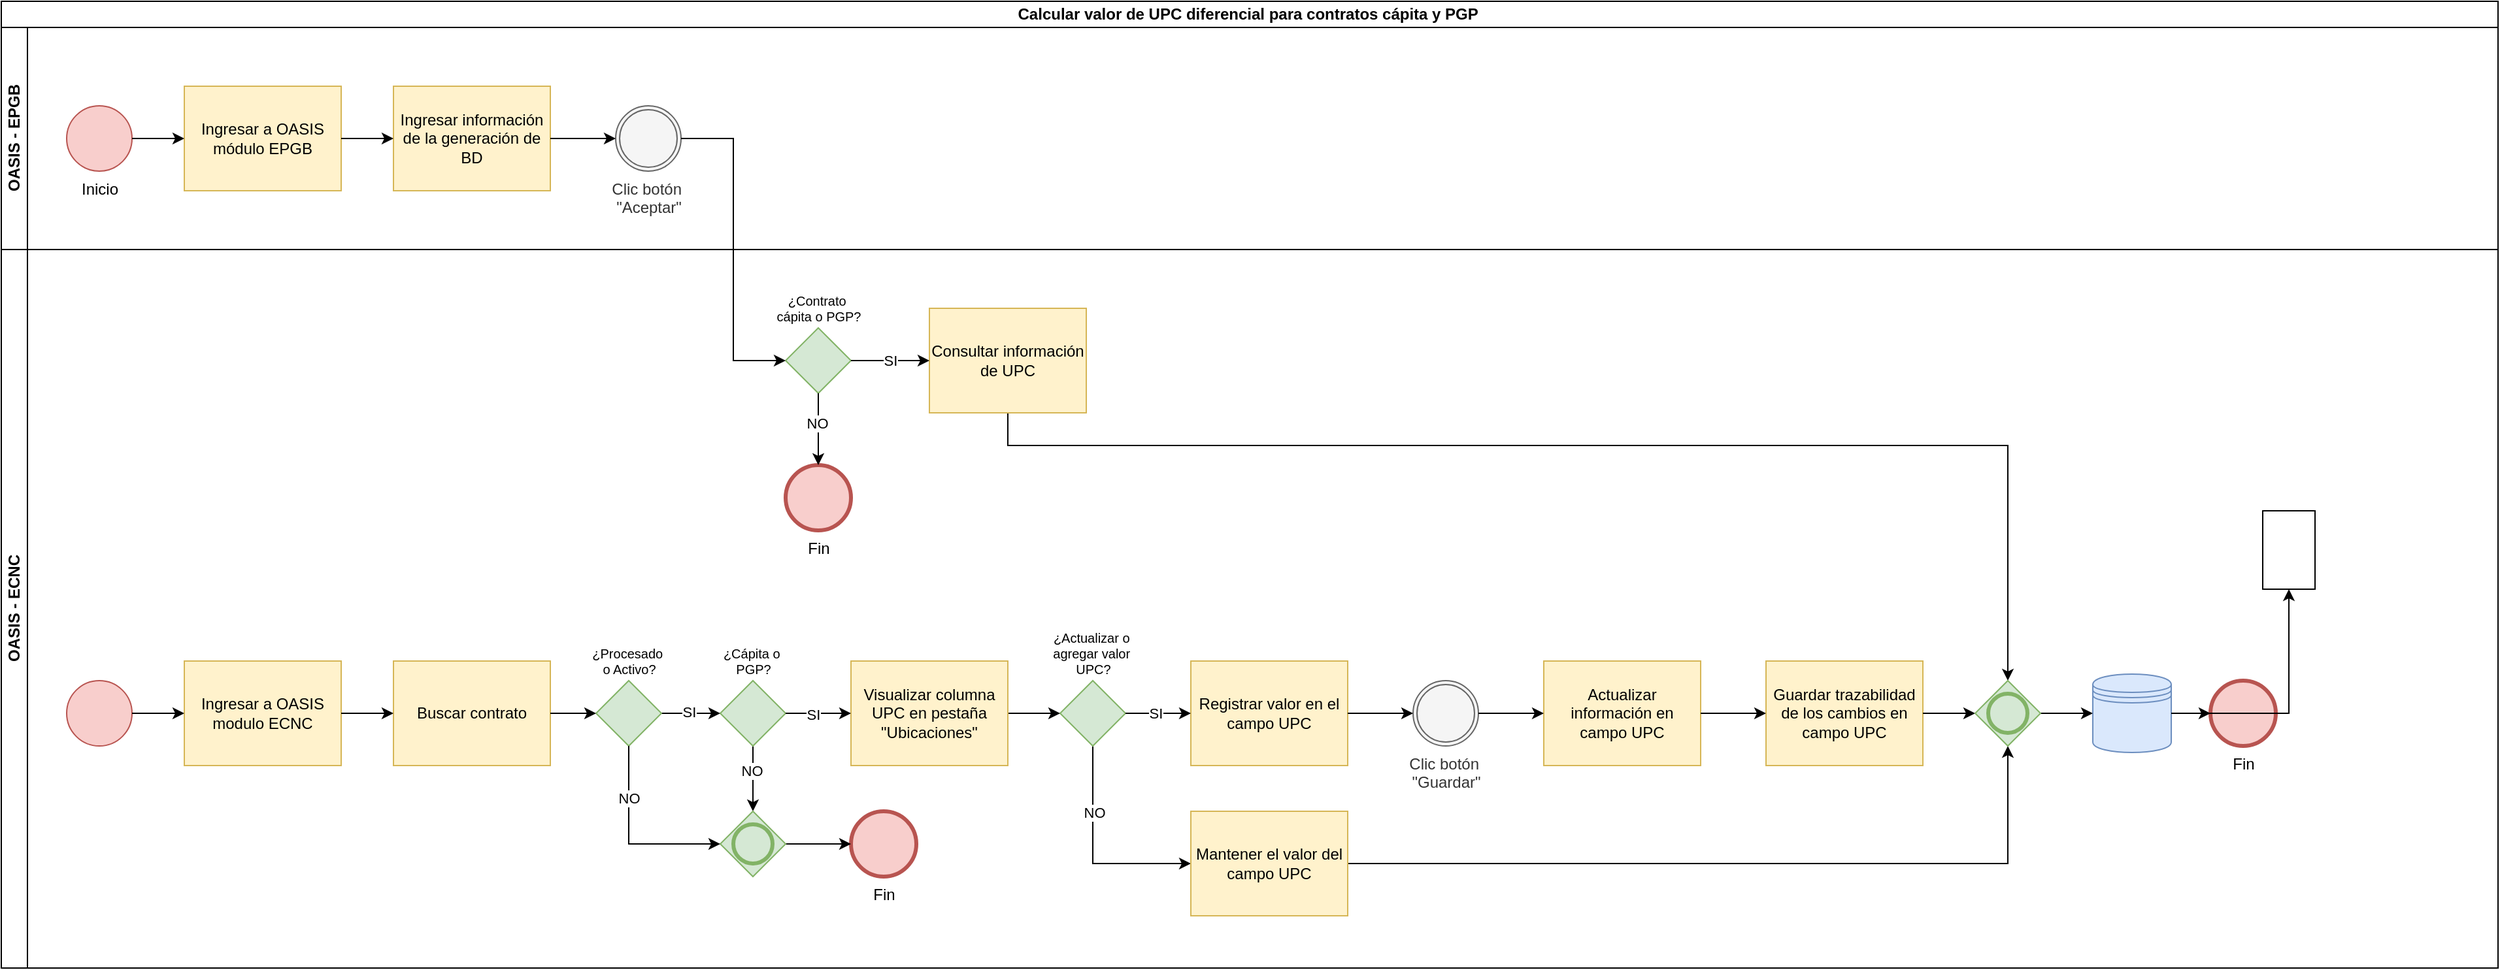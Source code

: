 <mxfile version="26.1.1">
  <diagram name="Página-1" id="z7Y-W6jfC3Ox6cZTRiAi">
    <mxGraphModel dx="1434" dy="746" grid="1" gridSize="10" guides="1" tooltips="1" connect="1" arrows="1" fold="1" page="1" pageScale="1" pageWidth="2910" pageHeight="1030" math="0" shadow="0">
      <root>
        <mxCell id="0" />
        <mxCell id="1" parent="0" />
        <mxCell id="s0VizQJeQqhxxSqVnCaU-1" value="Calcular valor de UPC diferencial para contratos cápita y PGP&amp;nbsp;" style="swimlane;childLayout=stackLayout;resizeParent=1;resizeParentMax=0;horizontal=1;startSize=20;horizontalStack=0;html=1;" vertex="1" parent="1">
          <mxGeometry x="40" y="40" width="1910" height="740" as="geometry" />
        </mxCell>
        <mxCell id="s0VizQJeQqhxxSqVnCaU-2" value="OASIS - EPGB" style="swimlane;startSize=20;horizontal=0;html=1;" vertex="1" parent="s0VizQJeQqhxxSqVnCaU-1">
          <mxGeometry y="20" width="1910" height="170" as="geometry" />
        </mxCell>
        <mxCell id="s0VizQJeQqhxxSqVnCaU-5" value="Inicio" style="points=[[0.145,0.145,0],[0.5,0,0],[0.855,0.145,0],[1,0.5,0],[0.855,0.855,0],[0.5,1,0],[0.145,0.855,0],[0,0.5,0]];shape=mxgraph.bpmn.event;html=1;verticalLabelPosition=bottom;labelBackgroundColor=#ffffff;verticalAlign=top;align=center;perimeter=ellipsePerimeter;outlineConnect=0;aspect=fixed;outline=standard;symbol=general;fillColor=#f8cecc;strokeColor=#b85450;" vertex="1" parent="s0VizQJeQqhxxSqVnCaU-2">
          <mxGeometry x="50" y="60" width="50" height="50" as="geometry" />
        </mxCell>
        <mxCell id="s0VizQJeQqhxxSqVnCaU-7" value="Ingresar a OASIS módulo EPGB" style="points=[[0.25,0,0],[0.5,0,0],[0.75,0,0],[1,0.25,0],[1,0.5,0],[1,0.75,0],[0.75,1,0],[0.5,1,0],[0.25,1,0],[0,0.75,0],[0,0.5,0],[0,0.25,0]];shape=mxgraph.bpmn.task2;whiteSpace=wrap;rectStyle=rounded;size=10;html=1;container=1;expand=0;collapsible=0;taskMarker=user;fillColor=#fff2cc;strokeColor=#d6b656;" vertex="1" parent="s0VizQJeQqhxxSqVnCaU-2">
          <mxGeometry x="140" y="45" width="120" height="80" as="geometry" />
        </mxCell>
        <mxCell id="s0VizQJeQqhxxSqVnCaU-6" style="edgeStyle=orthogonalEdgeStyle;rounded=0;orthogonalLoop=1;jettySize=auto;html=1;" edge="1" parent="s0VizQJeQqhxxSqVnCaU-2" source="s0VizQJeQqhxxSqVnCaU-5" target="s0VizQJeQqhxxSqVnCaU-7">
          <mxGeometry relative="1" as="geometry">
            <mxPoint x="140" y="85" as="targetPoint" />
          </mxGeometry>
        </mxCell>
        <mxCell id="s0VizQJeQqhxxSqVnCaU-9" value="Ingresar información de la generación de BD" style="points=[[0.25,0,0],[0.5,0,0],[0.75,0,0],[1,0.25,0],[1,0.5,0],[1,0.75,0],[0.75,1,0],[0.5,1,0],[0.25,1,0],[0,0.75,0],[0,0.5,0],[0,0.25,0]];shape=mxgraph.bpmn.task2;whiteSpace=wrap;rectStyle=rounded;size=10;html=1;container=1;expand=0;collapsible=0;taskMarker=user;fillColor=#fff2cc;strokeColor=#d6b656;" vertex="1" parent="s0VizQJeQqhxxSqVnCaU-2">
          <mxGeometry x="300" y="45" width="120" height="80" as="geometry" />
        </mxCell>
        <mxCell id="s0VizQJeQqhxxSqVnCaU-8" style="edgeStyle=orthogonalEdgeStyle;rounded=0;orthogonalLoop=1;jettySize=auto;html=1;" edge="1" parent="s0VizQJeQqhxxSqVnCaU-2" source="s0VizQJeQqhxxSqVnCaU-7" target="s0VizQJeQqhxxSqVnCaU-9">
          <mxGeometry relative="1" as="geometry">
            <mxPoint x="310" y="85" as="targetPoint" />
          </mxGeometry>
        </mxCell>
        <mxCell id="s0VizQJeQqhxxSqVnCaU-11" value="Clic botón&amp;nbsp;&lt;div&gt;&quot;Aceptar&quot;&lt;/div&gt;" style="points=[[0.145,0.145,0],[0.5,0,0],[0.855,0.145,0],[1,0.5,0],[0.855,0.855,0],[0.5,1,0],[0.145,0.855,0],[0,0.5,0]];shape=mxgraph.bpmn.event;html=1;verticalLabelPosition=bottom;labelBackgroundColor=#ffffff;verticalAlign=top;align=center;perimeter=ellipsePerimeter;outlineConnect=0;aspect=fixed;outline=throwing;symbol=general;fillColor=#f5f5f5;fontColor=#333333;strokeColor=#666666;" vertex="1" parent="s0VizQJeQqhxxSqVnCaU-2">
          <mxGeometry x="470" y="60" width="50" height="50" as="geometry" />
        </mxCell>
        <mxCell id="s0VizQJeQqhxxSqVnCaU-10" style="edgeStyle=orthogonalEdgeStyle;rounded=0;orthogonalLoop=1;jettySize=auto;html=1;" edge="1" parent="s0VizQJeQqhxxSqVnCaU-2" source="s0VizQJeQqhxxSqVnCaU-9" target="s0VizQJeQqhxxSqVnCaU-11">
          <mxGeometry relative="1" as="geometry">
            <mxPoint x="470" y="85" as="targetPoint" />
          </mxGeometry>
        </mxCell>
        <mxCell id="s0VizQJeQqhxxSqVnCaU-3" value="OASIS - ECNC" style="swimlane;startSize=20;horizontal=0;html=1;" vertex="1" parent="s0VizQJeQqhxxSqVnCaU-1">
          <mxGeometry y="190" width="1910" height="550" as="geometry" />
        </mxCell>
        <mxCell id="s0VizQJeQqhxxSqVnCaU-13" value="¿Contrato&amp;nbsp;&lt;div&gt;cápita o PGP?&lt;/div&gt;" style="points=[[0.25,0.25,0],[0.5,0,0],[0.75,0.25,0],[1,0.5,0],[0.75,0.75,0],[0.5,1,0],[0.25,0.75,0],[0,0.5,0]];shape=mxgraph.bpmn.gateway2;html=1;verticalLabelPosition=top;labelBackgroundColor=#ffffff;verticalAlign=bottom;align=center;perimeter=rhombusPerimeter;outlineConnect=0;outline=none;symbol=none;fillColor=#d5e8d4;strokeColor=#82b366;fontSize=10;labelPosition=center;" vertex="1" parent="s0VizQJeQqhxxSqVnCaU-3">
          <mxGeometry x="600" y="60" width="50" height="50" as="geometry" />
        </mxCell>
        <mxCell id="s0VizQJeQqhxxSqVnCaU-72" style="edgeStyle=orthogonalEdgeStyle;rounded=0;orthogonalLoop=1;jettySize=auto;html=1;" edge="1" parent="s0VizQJeQqhxxSqVnCaU-3" source="s0VizQJeQqhxxSqVnCaU-21" target="s0VizQJeQqhxxSqVnCaU-65">
          <mxGeometry relative="1" as="geometry">
            <Array as="points">
              <mxPoint x="770" y="150" />
              <mxPoint x="1535" y="150" />
            </Array>
          </mxGeometry>
        </mxCell>
        <mxCell id="s0VizQJeQqhxxSqVnCaU-21" value="Consultar información de UPC" style="points=[[0.25,0,0],[0.5,0,0],[0.75,0,0],[1,0.25,0],[1,0.5,0],[1,0.75,0],[0.75,1,0],[0.5,1,0],[0.25,1,0],[0,0.75,0],[0,0.5,0],[0,0.25,0]];shape=mxgraph.bpmn.task2;whiteSpace=wrap;rectStyle=rounded;size=10;html=1;container=1;expand=0;collapsible=0;taskMarker=script;fillColor=#fff2cc;strokeColor=#d6b656;" vertex="1" parent="s0VizQJeQqhxxSqVnCaU-3">
          <mxGeometry x="710" y="45" width="120" height="80" as="geometry" />
        </mxCell>
        <mxCell id="s0VizQJeQqhxxSqVnCaU-18" value="SI" style="edgeStyle=orthogonalEdgeStyle;rounded=0;orthogonalLoop=1;jettySize=auto;html=1;" edge="1" parent="s0VizQJeQqhxxSqVnCaU-3" source="s0VizQJeQqhxxSqVnCaU-13" target="s0VizQJeQqhxxSqVnCaU-21">
          <mxGeometry relative="1" as="geometry">
            <mxPoint x="710" y="85" as="targetPoint" />
          </mxGeometry>
        </mxCell>
        <mxCell id="s0VizQJeQqhxxSqVnCaU-22" value="" style="points=[[0.145,0.145,0],[0.5,0,0],[0.855,0.145,0],[1,0.5,0],[0.855,0.855,0],[0.5,1,0],[0.145,0.855,0],[0,0.5,0]];shape=mxgraph.bpmn.event;html=1;verticalLabelPosition=bottom;labelBackgroundColor=#ffffff;verticalAlign=top;align=center;perimeter=ellipsePerimeter;outlineConnect=0;aspect=fixed;outline=standard;symbol=general;fillColor=#f8cecc;strokeColor=#b85450;" vertex="1" parent="s0VizQJeQqhxxSqVnCaU-3">
          <mxGeometry x="50" y="330" width="50" height="50" as="geometry" />
        </mxCell>
        <mxCell id="s0VizQJeQqhxxSqVnCaU-24" value="Ingresar a OASIS modulo ECNC" style="points=[[0.25,0,0],[0.5,0,0],[0.75,0,0],[1,0.25,0],[1,0.5,0],[1,0.75,0],[0.75,1,0],[0.5,1,0],[0.25,1,0],[0,0.75,0],[0,0.5,0],[0,0.25,0]];shape=mxgraph.bpmn.task2;whiteSpace=wrap;rectStyle=rounded;size=10;html=1;container=1;expand=0;collapsible=0;taskMarker=user;fillColor=#fff2cc;strokeColor=#d6b656;" vertex="1" parent="s0VizQJeQqhxxSqVnCaU-3">
          <mxGeometry x="140" y="315" width="120" height="80" as="geometry" />
        </mxCell>
        <mxCell id="s0VizQJeQqhxxSqVnCaU-23" style="edgeStyle=orthogonalEdgeStyle;rounded=0;orthogonalLoop=1;jettySize=auto;html=1;" edge="1" parent="s0VizQJeQqhxxSqVnCaU-3" source="s0VizQJeQqhxxSqVnCaU-22" target="s0VizQJeQqhxxSqVnCaU-24">
          <mxGeometry relative="1" as="geometry">
            <mxPoint x="140" y="355" as="targetPoint" />
          </mxGeometry>
        </mxCell>
        <mxCell id="s0VizQJeQqhxxSqVnCaU-28" value="Buscar contrato" style="points=[[0.25,0,0],[0.5,0,0],[0.75,0,0],[1,0.25,0],[1,0.5,0],[1,0.75,0],[0.75,1,0],[0.5,1,0],[0.25,1,0],[0,0.75,0],[0,0.5,0],[0,0.25,0]];shape=mxgraph.bpmn.task2;whiteSpace=wrap;rectStyle=rounded;size=10;html=1;container=1;expand=0;collapsible=0;taskMarker=user;fillColor=#fff2cc;strokeColor=#d6b656;" vertex="1" parent="s0VizQJeQqhxxSqVnCaU-3">
          <mxGeometry x="300" y="315" width="120" height="80" as="geometry" />
        </mxCell>
        <mxCell id="s0VizQJeQqhxxSqVnCaU-27" style="edgeStyle=orthogonalEdgeStyle;rounded=0;orthogonalLoop=1;jettySize=auto;html=1;" edge="1" parent="s0VizQJeQqhxxSqVnCaU-3" source="s0VizQJeQqhxxSqVnCaU-24" target="s0VizQJeQqhxxSqVnCaU-28">
          <mxGeometry relative="1" as="geometry">
            <mxPoint x="300" y="355" as="targetPoint" />
          </mxGeometry>
        </mxCell>
        <mxCell id="s0VizQJeQqhxxSqVnCaU-52" style="edgeStyle=orthogonalEdgeStyle;rounded=0;orthogonalLoop=1;jettySize=auto;html=1;entryX=0;entryY=0.5;entryDx=0;entryDy=0;entryPerimeter=0;" edge="1" parent="s0VizQJeQqhxxSqVnCaU-3" source="s0VizQJeQqhxxSqVnCaU-32" target="s0VizQJeQqhxxSqVnCaU-53">
          <mxGeometry relative="1" as="geometry">
            <mxPoint x="835" y="460" as="targetPoint" />
            <Array as="points">
              <mxPoint x="835" y="470" />
            </Array>
          </mxGeometry>
        </mxCell>
        <mxCell id="s0VizQJeQqhxxSqVnCaU-54" value="NO" style="edgeLabel;html=1;align=center;verticalAlign=middle;resizable=0;points=[];" vertex="1" connectable="0" parent="s0VizQJeQqhxxSqVnCaU-52">
          <mxGeometry x="-0.382" y="1" relative="1" as="geometry">
            <mxPoint as="offset" />
          </mxGeometry>
        </mxCell>
        <mxCell id="s0VizQJeQqhxxSqVnCaU-32" value="¿Actualizar o&amp;nbsp;&lt;div&gt;agregar valor&amp;nbsp;&lt;/div&gt;&lt;div&gt;UPC?&lt;/div&gt;" style="points=[[0.25,0.25,0],[0.5,0,0],[0.75,0.25,0],[1,0.5,0],[0.75,0.75,0],[0.5,1,0],[0.25,0.75,0],[0,0.5,0]];shape=mxgraph.bpmn.gateway2;html=1;verticalLabelPosition=top;labelBackgroundColor=#ffffff;verticalAlign=bottom;align=center;perimeter=rhombusPerimeter;outlineConnect=0;outline=none;symbol=none;fillColor=#d5e8d4;strokeColor=#82b366;labelPosition=center;fontSize=10;" vertex="1" parent="s0VizQJeQqhxxSqVnCaU-3">
          <mxGeometry x="810" y="330" width="50" height="50" as="geometry" />
        </mxCell>
        <mxCell id="s0VizQJeQqhxxSqVnCaU-49" style="edgeStyle=orthogonalEdgeStyle;rounded=0;orthogonalLoop=1;jettySize=auto;html=1;" edge="1" parent="s0VizQJeQqhxxSqVnCaU-3" source="s0VizQJeQqhxxSqVnCaU-33" target="s0VizQJeQqhxxSqVnCaU-46">
          <mxGeometry relative="1" as="geometry" />
        </mxCell>
        <mxCell id="s0VizQJeQqhxxSqVnCaU-50" value="NO" style="edgeLabel;html=1;align=center;verticalAlign=middle;resizable=0;points=[];" vertex="1" connectable="0" parent="s0VizQJeQqhxxSqVnCaU-49">
          <mxGeometry x="-0.24" y="-1" relative="1" as="geometry">
            <mxPoint as="offset" />
          </mxGeometry>
        </mxCell>
        <mxCell id="s0VizQJeQqhxxSqVnCaU-33" value="¿Cápita o&amp;nbsp;&lt;div&gt;PGP?&lt;/div&gt;" style="points=[[0.25,0.25,0],[0.5,0,0],[0.75,0.25,0],[1,0.5,0],[0.75,0.75,0],[0.5,1,0],[0.25,0.75,0],[0,0.5,0]];shape=mxgraph.bpmn.gateway2;html=1;verticalLabelPosition=top;labelBackgroundColor=#ffffff;verticalAlign=bottom;align=center;perimeter=rhombusPerimeter;outlineConnect=0;outline=none;symbol=none;fillColor=#d5e8d4;strokeColor=#82b366;fontSize=10;labelPosition=center;" vertex="1" parent="s0VizQJeQqhxxSqVnCaU-3">
          <mxGeometry x="550" y="330" width="50" height="50" as="geometry" />
        </mxCell>
        <mxCell id="s0VizQJeQqhxxSqVnCaU-39" style="edgeStyle=orthogonalEdgeStyle;rounded=0;orthogonalLoop=1;jettySize=auto;html=1;" edge="1" parent="s0VizQJeQqhxxSqVnCaU-3" source="s0VizQJeQqhxxSqVnCaU-37" target="s0VizQJeQqhxxSqVnCaU-32">
          <mxGeometry relative="1" as="geometry" />
        </mxCell>
        <mxCell id="s0VizQJeQqhxxSqVnCaU-37" value="Visualizar columna UPC en pestaña &quot;Ubicaciones&quot;" style="points=[[0.25,0,0],[0.5,0,0],[0.75,0,0],[1,0.25,0],[1,0.5,0],[1,0.75,0],[0.75,1,0],[0.5,1,0],[0.25,1,0],[0,0.75,0],[0,0.5,0],[0,0.25,0]];shape=mxgraph.bpmn.task2;whiteSpace=wrap;rectStyle=rounded;size=10;html=1;container=1;expand=0;collapsible=0;taskMarker=script;fillColor=#fff2cc;strokeColor=#d6b656;" vertex="1" parent="s0VizQJeQqhxxSqVnCaU-3">
          <mxGeometry x="650" y="315" width="120" height="80" as="geometry" />
        </mxCell>
        <mxCell id="s0VizQJeQqhxxSqVnCaU-36" style="edgeStyle=orthogonalEdgeStyle;rounded=0;orthogonalLoop=1;jettySize=auto;html=1;" edge="1" parent="s0VizQJeQqhxxSqVnCaU-3" source="s0VizQJeQqhxxSqVnCaU-33" target="s0VizQJeQqhxxSqVnCaU-37">
          <mxGeometry relative="1" as="geometry">
            <mxPoint x="650" y="355" as="targetPoint" />
          </mxGeometry>
        </mxCell>
        <mxCell id="s0VizQJeQqhxxSqVnCaU-38" value="SI" style="edgeLabel;html=1;align=center;verticalAlign=middle;resizable=0;points=[];" vertex="1" connectable="0" parent="s0VizQJeQqhxxSqVnCaU-36">
          <mxGeometry x="-0.16" y="-1" relative="1" as="geometry">
            <mxPoint as="offset" />
          </mxGeometry>
        </mxCell>
        <mxCell id="s0VizQJeQqhxxSqVnCaU-41" value="Registrar valor en el campo UPC" style="points=[[0.25,0,0],[0.5,0,0],[0.75,0,0],[1,0.25,0],[1,0.5,0],[1,0.75,0],[0.75,1,0],[0.5,1,0],[0.25,1,0],[0,0.75,0],[0,0.5,0],[0,0.25,0]];shape=mxgraph.bpmn.task2;whiteSpace=wrap;rectStyle=rounded;size=10;html=1;container=1;expand=0;collapsible=0;taskMarker=user;fillColor=#fff2cc;strokeColor=#d6b656;" vertex="1" parent="s0VizQJeQqhxxSqVnCaU-3">
          <mxGeometry x="910" y="315" width="120" height="80" as="geometry" />
        </mxCell>
        <mxCell id="s0VizQJeQqhxxSqVnCaU-40" style="edgeStyle=orthogonalEdgeStyle;rounded=0;orthogonalLoop=1;jettySize=auto;html=1;" edge="1" parent="s0VizQJeQqhxxSqVnCaU-3" source="s0VizQJeQqhxxSqVnCaU-32" target="s0VizQJeQqhxxSqVnCaU-41">
          <mxGeometry relative="1" as="geometry">
            <mxPoint x="910" y="355" as="targetPoint" />
          </mxGeometry>
        </mxCell>
        <mxCell id="s0VizQJeQqhxxSqVnCaU-42" value="SI" style="edgeLabel;html=1;align=center;verticalAlign=middle;resizable=0;points=[];" vertex="1" connectable="0" parent="s0VizQJeQqhxxSqVnCaU-40">
          <mxGeometry x="-0.1" relative="1" as="geometry">
            <mxPoint as="offset" />
          </mxGeometry>
        </mxCell>
        <mxCell id="s0VizQJeQqhxxSqVnCaU-44" value="Fin" style="points=[[0.145,0.145,0],[0.5,0,0],[0.855,0.145,0],[1,0.5,0],[0.855,0.855,0],[0.5,1,0],[0.145,0.855,0],[0,0.5,0]];shape=mxgraph.bpmn.event;html=1;verticalLabelPosition=bottom;labelBackgroundColor=#ffffff;verticalAlign=top;align=center;perimeter=ellipsePerimeter;outlineConnect=0;aspect=fixed;outline=end;symbol=terminate2;fillColor=#f8cecc;strokeColor=#b85450;" vertex="1" parent="s0VizQJeQqhxxSqVnCaU-3">
          <mxGeometry x="650" y="430" width="50" height="50" as="geometry" />
        </mxCell>
        <mxCell id="s0VizQJeQqhxxSqVnCaU-51" style="edgeStyle=orthogonalEdgeStyle;rounded=0;orthogonalLoop=1;jettySize=auto;html=1;" edge="1" parent="s0VizQJeQqhxxSqVnCaU-3" source="s0VizQJeQqhxxSqVnCaU-46" target="s0VizQJeQqhxxSqVnCaU-44">
          <mxGeometry relative="1" as="geometry" />
        </mxCell>
        <mxCell id="s0VizQJeQqhxxSqVnCaU-46" value="" style="points=[[0.25,0.25,0],[0.5,0,0],[0.75,0.25,0],[1,0.5,0],[0.75,0.75,0],[0.5,1,0],[0.25,0.75,0],[0,0.5,0]];shape=mxgraph.bpmn.gateway2;html=1;verticalLabelPosition=bottom;labelBackgroundColor=#ffffff;verticalAlign=top;align=center;perimeter=rhombusPerimeter;outlineConnect=0;outline=end;symbol=general;fillColor=#d5e8d4;strokeColor=#82b366;" vertex="1" parent="s0VizQJeQqhxxSqVnCaU-3">
          <mxGeometry x="550" y="430" width="50" height="50" as="geometry" />
        </mxCell>
        <mxCell id="s0VizQJeQqhxxSqVnCaU-67" style="edgeStyle=orthogonalEdgeStyle;rounded=0;orthogonalLoop=1;jettySize=auto;html=1;" edge="1" parent="s0VizQJeQqhxxSqVnCaU-3" source="s0VizQJeQqhxxSqVnCaU-53" target="s0VizQJeQqhxxSqVnCaU-65">
          <mxGeometry relative="1" as="geometry" />
        </mxCell>
        <mxCell id="s0VizQJeQqhxxSqVnCaU-53" value="Mantener el valor del campo UPC" style="points=[[0.25,0,0],[0.5,0,0],[0.75,0,0],[1,0.25,0],[1,0.5,0],[1,0.75,0],[0.75,1,0],[0.5,1,0],[0.25,1,0],[0,0.75,0],[0,0.5,0],[0,0.25,0]];shape=mxgraph.bpmn.task2;whiteSpace=wrap;rectStyle=rounded;size=10;html=1;container=1;expand=0;collapsible=0;taskMarker=script;fillColor=#fff2cc;strokeColor=#d6b656;" vertex="1" parent="s0VizQJeQqhxxSqVnCaU-3">
          <mxGeometry x="910" y="430" width="120" height="80" as="geometry" />
        </mxCell>
        <mxCell id="s0VizQJeQqhxxSqVnCaU-56" value="Clic botón&amp;nbsp;&lt;div&gt;&quot;Guardar&quot;&lt;/div&gt;" style="points=[[0.145,0.145,0],[0.5,0,0],[0.855,0.145,0],[1,0.5,0],[0.855,0.855,0],[0.5,1,0],[0.145,0.855,0],[0,0.5,0]];shape=mxgraph.bpmn.event;html=1;verticalLabelPosition=bottom;labelBackgroundColor=#ffffff;verticalAlign=top;align=center;perimeter=ellipsePerimeter;outlineConnect=0;aspect=fixed;outline=throwing;symbol=general;fillColor=#f5f5f5;fontColor=#333333;strokeColor=#666666;" vertex="1" parent="s0VizQJeQqhxxSqVnCaU-3">
          <mxGeometry x="1080" y="330" width="50" height="50" as="geometry" />
        </mxCell>
        <mxCell id="s0VizQJeQqhxxSqVnCaU-55" style="edgeStyle=orthogonalEdgeStyle;rounded=0;orthogonalLoop=1;jettySize=auto;html=1;" edge="1" parent="s0VizQJeQqhxxSqVnCaU-3" source="s0VizQJeQqhxxSqVnCaU-41" target="s0VizQJeQqhxxSqVnCaU-56">
          <mxGeometry relative="1" as="geometry">
            <mxPoint x="1090" y="355" as="targetPoint" />
          </mxGeometry>
        </mxCell>
        <mxCell id="s0VizQJeQqhxxSqVnCaU-58" value="Actualizar información en campo UPC" style="points=[[0.25,0,0],[0.5,0,0],[0.75,0,0],[1,0.25,0],[1,0.5,0],[1,0.75,0],[0.75,1,0],[0.5,1,0],[0.25,1,0],[0,0.75,0],[0,0.5,0],[0,0.25,0]];shape=mxgraph.bpmn.task2;whiteSpace=wrap;rectStyle=rounded;size=10;html=1;container=1;expand=0;collapsible=0;taskMarker=script;fillColor=#fff2cc;strokeColor=#d6b656;" vertex="1" parent="s0VizQJeQqhxxSqVnCaU-3">
          <mxGeometry x="1180" y="315" width="120" height="80" as="geometry" />
        </mxCell>
        <mxCell id="s0VizQJeQqhxxSqVnCaU-57" style="edgeStyle=orthogonalEdgeStyle;rounded=0;orthogonalLoop=1;jettySize=auto;html=1;" edge="1" parent="s0VizQJeQqhxxSqVnCaU-3" source="s0VizQJeQqhxxSqVnCaU-56" target="s0VizQJeQqhxxSqVnCaU-58">
          <mxGeometry relative="1" as="geometry">
            <mxPoint x="1180" y="355" as="targetPoint" />
          </mxGeometry>
        </mxCell>
        <mxCell id="s0VizQJeQqhxxSqVnCaU-60" value="Guardar trazabilidad de los cambios en campo UPC" style="points=[[0.25,0,0],[0.5,0,0],[0.75,0,0],[1,0.25,0],[1,0.5,0],[1,0.75,0],[0.75,1,0],[0.5,1,0],[0.25,1,0],[0,0.75,0],[0,0.5,0],[0,0.25,0]];shape=mxgraph.bpmn.task2;whiteSpace=wrap;rectStyle=rounded;size=10;html=1;container=1;expand=0;collapsible=0;taskMarker=script;fillColor=#fff2cc;strokeColor=#d6b656;" vertex="1" parent="s0VizQJeQqhxxSqVnCaU-3">
          <mxGeometry x="1350" y="315" width="120" height="80" as="geometry" />
        </mxCell>
        <mxCell id="s0VizQJeQqhxxSqVnCaU-59" style="edgeStyle=orthogonalEdgeStyle;rounded=0;orthogonalLoop=1;jettySize=auto;html=1;" edge="1" parent="s0VizQJeQqhxxSqVnCaU-3" source="s0VizQJeQqhxxSqVnCaU-58" target="s0VizQJeQqhxxSqVnCaU-60">
          <mxGeometry relative="1" as="geometry">
            <mxPoint x="1360" y="355" as="targetPoint" />
          </mxGeometry>
        </mxCell>
        <mxCell id="s0VizQJeQqhxxSqVnCaU-62" value="" style="shape=datastore;whiteSpace=wrap;html=1;fillColor=#dae8fc;strokeColor=#6c8ebf;" vertex="1" parent="s0VizQJeQqhxxSqVnCaU-3">
          <mxGeometry x="1600" y="325" width="60" height="60" as="geometry" />
        </mxCell>
        <mxCell id="s0VizQJeQqhxxSqVnCaU-61" style="edgeStyle=orthogonalEdgeStyle;rounded=0;orthogonalLoop=1;jettySize=auto;html=1;" edge="1" parent="s0VizQJeQqhxxSqVnCaU-3" source="s0VizQJeQqhxxSqVnCaU-60" target="s0VizQJeQqhxxSqVnCaU-65">
          <mxGeometry relative="1" as="geometry">
            <mxPoint x="1520" y="355" as="targetPoint" />
          </mxGeometry>
        </mxCell>
        <mxCell id="s0VizQJeQqhxxSqVnCaU-64" value="Fin" style="points=[[0.145,0.145,0],[0.5,0,0],[0.855,0.145,0],[1,0.5,0],[0.855,0.855,0],[0.5,1,0],[0.145,0.855,0],[0,0.5,0]];shape=mxgraph.bpmn.event;html=1;verticalLabelPosition=bottom;labelBackgroundColor=#ffffff;verticalAlign=top;align=center;perimeter=ellipsePerimeter;outlineConnect=0;aspect=fixed;outline=end;symbol=terminate2;fillColor=#f8cecc;strokeColor=#b85450;" vertex="1" parent="s0VizQJeQqhxxSqVnCaU-3">
          <mxGeometry x="1690" y="330" width="50" height="50" as="geometry" />
        </mxCell>
        <mxCell id="s0VizQJeQqhxxSqVnCaU-63" style="edgeStyle=orthogonalEdgeStyle;rounded=0;orthogonalLoop=1;jettySize=auto;html=1;" edge="1" parent="s0VizQJeQqhxxSqVnCaU-3" source="s0VizQJeQqhxxSqVnCaU-62" target="s0VizQJeQqhxxSqVnCaU-64">
          <mxGeometry relative="1" as="geometry">
            <mxPoint x="1620" y="355" as="targetPoint" />
          </mxGeometry>
        </mxCell>
        <mxCell id="s0VizQJeQqhxxSqVnCaU-66" style="edgeStyle=orthogonalEdgeStyle;rounded=0;orthogonalLoop=1;jettySize=auto;html=1;entryX=0;entryY=0.5;entryDx=0;entryDy=0;" edge="1" parent="s0VizQJeQqhxxSqVnCaU-3" source="s0VizQJeQqhxxSqVnCaU-65" target="s0VizQJeQqhxxSqVnCaU-62">
          <mxGeometry relative="1" as="geometry" />
        </mxCell>
        <mxCell id="s0VizQJeQqhxxSqVnCaU-65" value="" style="points=[[0.25,0.25,0],[0.5,0,0],[0.75,0.25,0],[1,0.5,0],[0.75,0.75,0],[0.5,1,0],[0.25,0.75,0],[0,0.5,0]];shape=mxgraph.bpmn.gateway2;html=1;verticalLabelPosition=bottom;labelBackgroundColor=#ffffff;verticalAlign=top;align=center;perimeter=rhombusPerimeter;outlineConnect=0;outline=end;symbol=general;fillColor=#d5e8d4;strokeColor=#82b366;" vertex="1" parent="s0VizQJeQqhxxSqVnCaU-3">
          <mxGeometry x="1510" y="330" width="50" height="50" as="geometry" />
        </mxCell>
        <mxCell id="s0VizQJeQqhxxSqVnCaU-71" value="" style="shape=mxgraph.bpmn.data2;labelPosition=center;verticalLabelPosition=bottom;align=center;verticalAlign=top;size=15;html=1;bpmnTransferType=output;" vertex="1" parent="s0VizQJeQqhxxSqVnCaU-3">
          <mxGeometry x="1730" y="200" width="40" height="60" as="geometry" />
        </mxCell>
        <mxCell id="s0VizQJeQqhxxSqVnCaU-70" style="edgeStyle=orthogonalEdgeStyle;rounded=0;orthogonalLoop=1;jettySize=auto;html=1;" edge="1" parent="s0VizQJeQqhxxSqVnCaU-3" source="s0VizQJeQqhxxSqVnCaU-62" target="s0VizQJeQqhxxSqVnCaU-71">
          <mxGeometry relative="1" as="geometry">
            <mxPoint x="1630" y="280" as="targetPoint" />
          </mxGeometry>
        </mxCell>
        <mxCell id="s0VizQJeQqhxxSqVnCaU-12" style="edgeStyle=orthogonalEdgeStyle;rounded=0;orthogonalLoop=1;jettySize=auto;html=1;" edge="1" parent="s0VizQJeQqhxxSqVnCaU-1" source="s0VizQJeQqhxxSqVnCaU-11" target="s0VizQJeQqhxxSqVnCaU-13">
          <mxGeometry relative="1" as="geometry">
            <mxPoint x="570" y="230" as="targetPoint" />
            <Array as="points">
              <mxPoint x="560" y="105" />
              <mxPoint x="560" y="275" />
            </Array>
          </mxGeometry>
        </mxCell>
        <mxCell id="s0VizQJeQqhxxSqVnCaU-31" style="edgeStyle=orthogonalEdgeStyle;rounded=0;orthogonalLoop=1;jettySize=auto;html=1;entryX=0;entryY=0.5;entryDx=0;entryDy=0;entryPerimeter=0;" edge="1" parent="1" source="s0VizQJeQqhxxSqVnCaU-30" target="s0VizQJeQqhxxSqVnCaU-33">
          <mxGeometry relative="1" as="geometry">
            <mxPoint x="620" y="585" as="targetPoint" />
          </mxGeometry>
        </mxCell>
        <mxCell id="s0VizQJeQqhxxSqVnCaU-35" value="SI" style="edgeLabel;html=1;align=center;verticalAlign=middle;resizable=0;points=[];" vertex="1" connectable="0" parent="s0VizQJeQqhxxSqVnCaU-31">
          <mxGeometry x="-0.067" y="1" relative="1" as="geometry">
            <mxPoint as="offset" />
          </mxGeometry>
        </mxCell>
        <mxCell id="s0VizQJeQqhxxSqVnCaU-30" value="¿Procesado&amp;nbsp;&lt;div&gt;o Activo?&lt;/div&gt;" style="points=[[0.25,0.25,0],[0.5,0,0],[0.75,0.25,0],[1,0.5,0],[0.75,0.75,0],[0.5,1,0],[0.25,0.75,0],[0,0.5,0]];shape=mxgraph.bpmn.gateway2;html=1;verticalLabelPosition=top;labelBackgroundColor=#ffffff;verticalAlign=bottom;align=center;perimeter=rhombusPerimeter;outlineConnect=0;outline=none;symbol=none;fillColor=#d5e8d4;strokeColor=#82b366;labelPosition=center;fontSize=10;" vertex="1" parent="1">
          <mxGeometry x="495" y="560" width="50" height="50" as="geometry" />
        </mxCell>
        <mxCell id="s0VizQJeQqhxxSqVnCaU-29" style="edgeStyle=orthogonalEdgeStyle;rounded=0;orthogonalLoop=1;jettySize=auto;html=1;" edge="1" parent="1" source="s0VizQJeQqhxxSqVnCaU-28" target="s0VizQJeQqhxxSqVnCaU-30">
          <mxGeometry relative="1" as="geometry">
            <mxPoint x="520" y="585" as="targetPoint" />
          </mxGeometry>
        </mxCell>
        <mxCell id="s0VizQJeQqhxxSqVnCaU-47" style="edgeStyle=orthogonalEdgeStyle;rounded=0;orthogonalLoop=1;jettySize=auto;html=1;entryX=0;entryY=0.5;entryDx=0;entryDy=0;entryPerimeter=0;" edge="1" parent="1" source="s0VizQJeQqhxxSqVnCaU-30" target="s0VizQJeQqhxxSqVnCaU-46">
          <mxGeometry relative="1" as="geometry">
            <Array as="points">
              <mxPoint x="520" y="685" />
            </Array>
          </mxGeometry>
        </mxCell>
        <mxCell id="s0VizQJeQqhxxSqVnCaU-48" value="NO" style="edgeLabel;html=1;align=center;verticalAlign=middle;resizable=0;points=[];" vertex="1" connectable="0" parent="s0VizQJeQqhxxSqVnCaU-47">
          <mxGeometry x="-0.448" relative="1" as="geometry">
            <mxPoint as="offset" />
          </mxGeometry>
        </mxCell>
        <mxCell id="s0VizQJeQqhxxSqVnCaU-74" value="Fin" style="points=[[0.145,0.145,0],[0.5,0,0],[0.855,0.145,0],[1,0.5,0],[0.855,0.855,0],[0.5,1,0],[0.145,0.855,0],[0,0.5,0]];shape=mxgraph.bpmn.event;html=1;verticalLabelPosition=bottom;labelBackgroundColor=#ffffff;verticalAlign=top;align=center;perimeter=ellipsePerimeter;outlineConnect=0;aspect=fixed;outline=end;symbol=terminate2;fillColor=#f8cecc;strokeColor=#b85450;" vertex="1" parent="1">
          <mxGeometry x="640" y="395" width="50" height="50" as="geometry" />
        </mxCell>
        <mxCell id="s0VizQJeQqhxxSqVnCaU-73" style="edgeStyle=orthogonalEdgeStyle;rounded=0;orthogonalLoop=1;jettySize=auto;html=1;" edge="1" parent="1" source="s0VizQJeQqhxxSqVnCaU-13" target="s0VizQJeQqhxxSqVnCaU-74">
          <mxGeometry relative="1" as="geometry">
            <mxPoint x="665" y="420" as="targetPoint" />
          </mxGeometry>
        </mxCell>
        <mxCell id="s0VizQJeQqhxxSqVnCaU-75" value="NO" style="edgeLabel;html=1;align=center;verticalAlign=middle;resizable=0;points=[];" vertex="1" connectable="0" parent="s0VizQJeQqhxxSqVnCaU-73">
          <mxGeometry x="-0.164" y="-1" relative="1" as="geometry">
            <mxPoint as="offset" />
          </mxGeometry>
        </mxCell>
      </root>
    </mxGraphModel>
  </diagram>
</mxfile>
